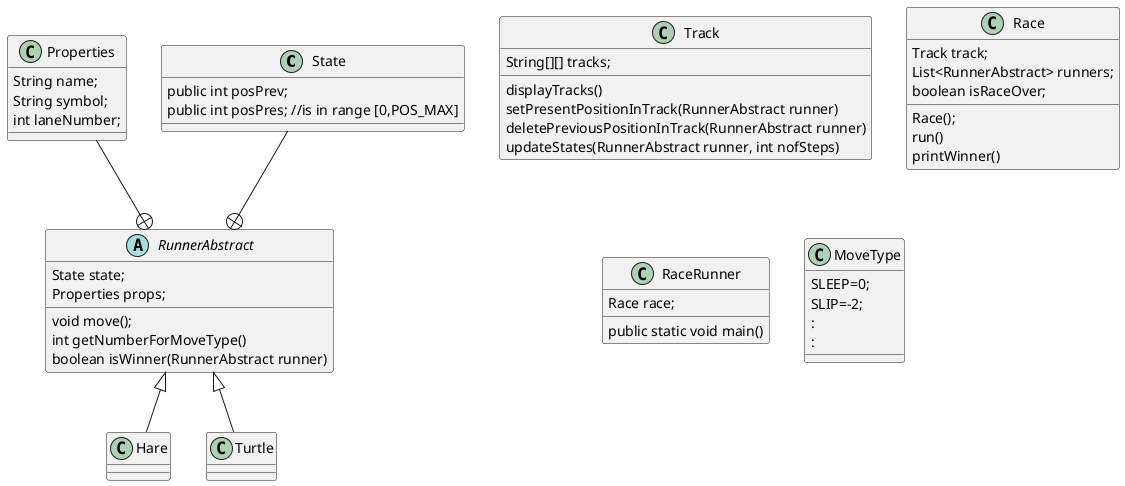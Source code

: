 @startuml
'https://plantuml.com/class-diagram


   class State {
        public int posPrev;
        public int posPres; //is in range [0,POS_MAX]
    }

     class Properties {
            String name;
            String symbol;
            int laneNumber;
        }

abstract class RunnerAbstract {
    State state;
    Properties props;

    void move();
    int getNumberForMoveType()
    boolean isWinner(RunnerAbstract runner)
}

RunnerAbstract +-u- State
RunnerAbstract +-u- Properties

class Track {
String[][] tracks;

displayTracks()
setPresentPositionInTrack(RunnerAbstract runner)
deletePreviousPositionInTrack(RunnerAbstract runner)
updateStates(RunnerAbstract runner, int nofSteps)
}

class Race {
    Track track;
    List<RunnerAbstract> runners;
    boolean isRaceOver;
    Race();
    run()
    printWinner()
}

class RaceRunner {
    Race race;
    public static void main()
}

class MoveType {
    SLEEP=0;
    SLIP=-2;
    :
    :
}


RunnerAbstract <|-- Hare
RunnerAbstract <|-- Turtle



@enduml